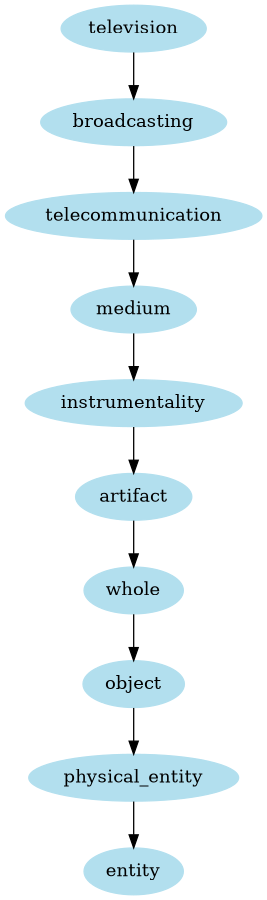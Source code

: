 digraph unix {
	node [color=lightblue2 style=filled]
	size="6,6"
	television -> broadcasting
	broadcasting -> telecommunication
	telecommunication -> medium
	medium -> instrumentality
	instrumentality -> artifact
	artifact -> whole
	whole -> object
	object -> physical_entity
	physical_entity -> entity
}
